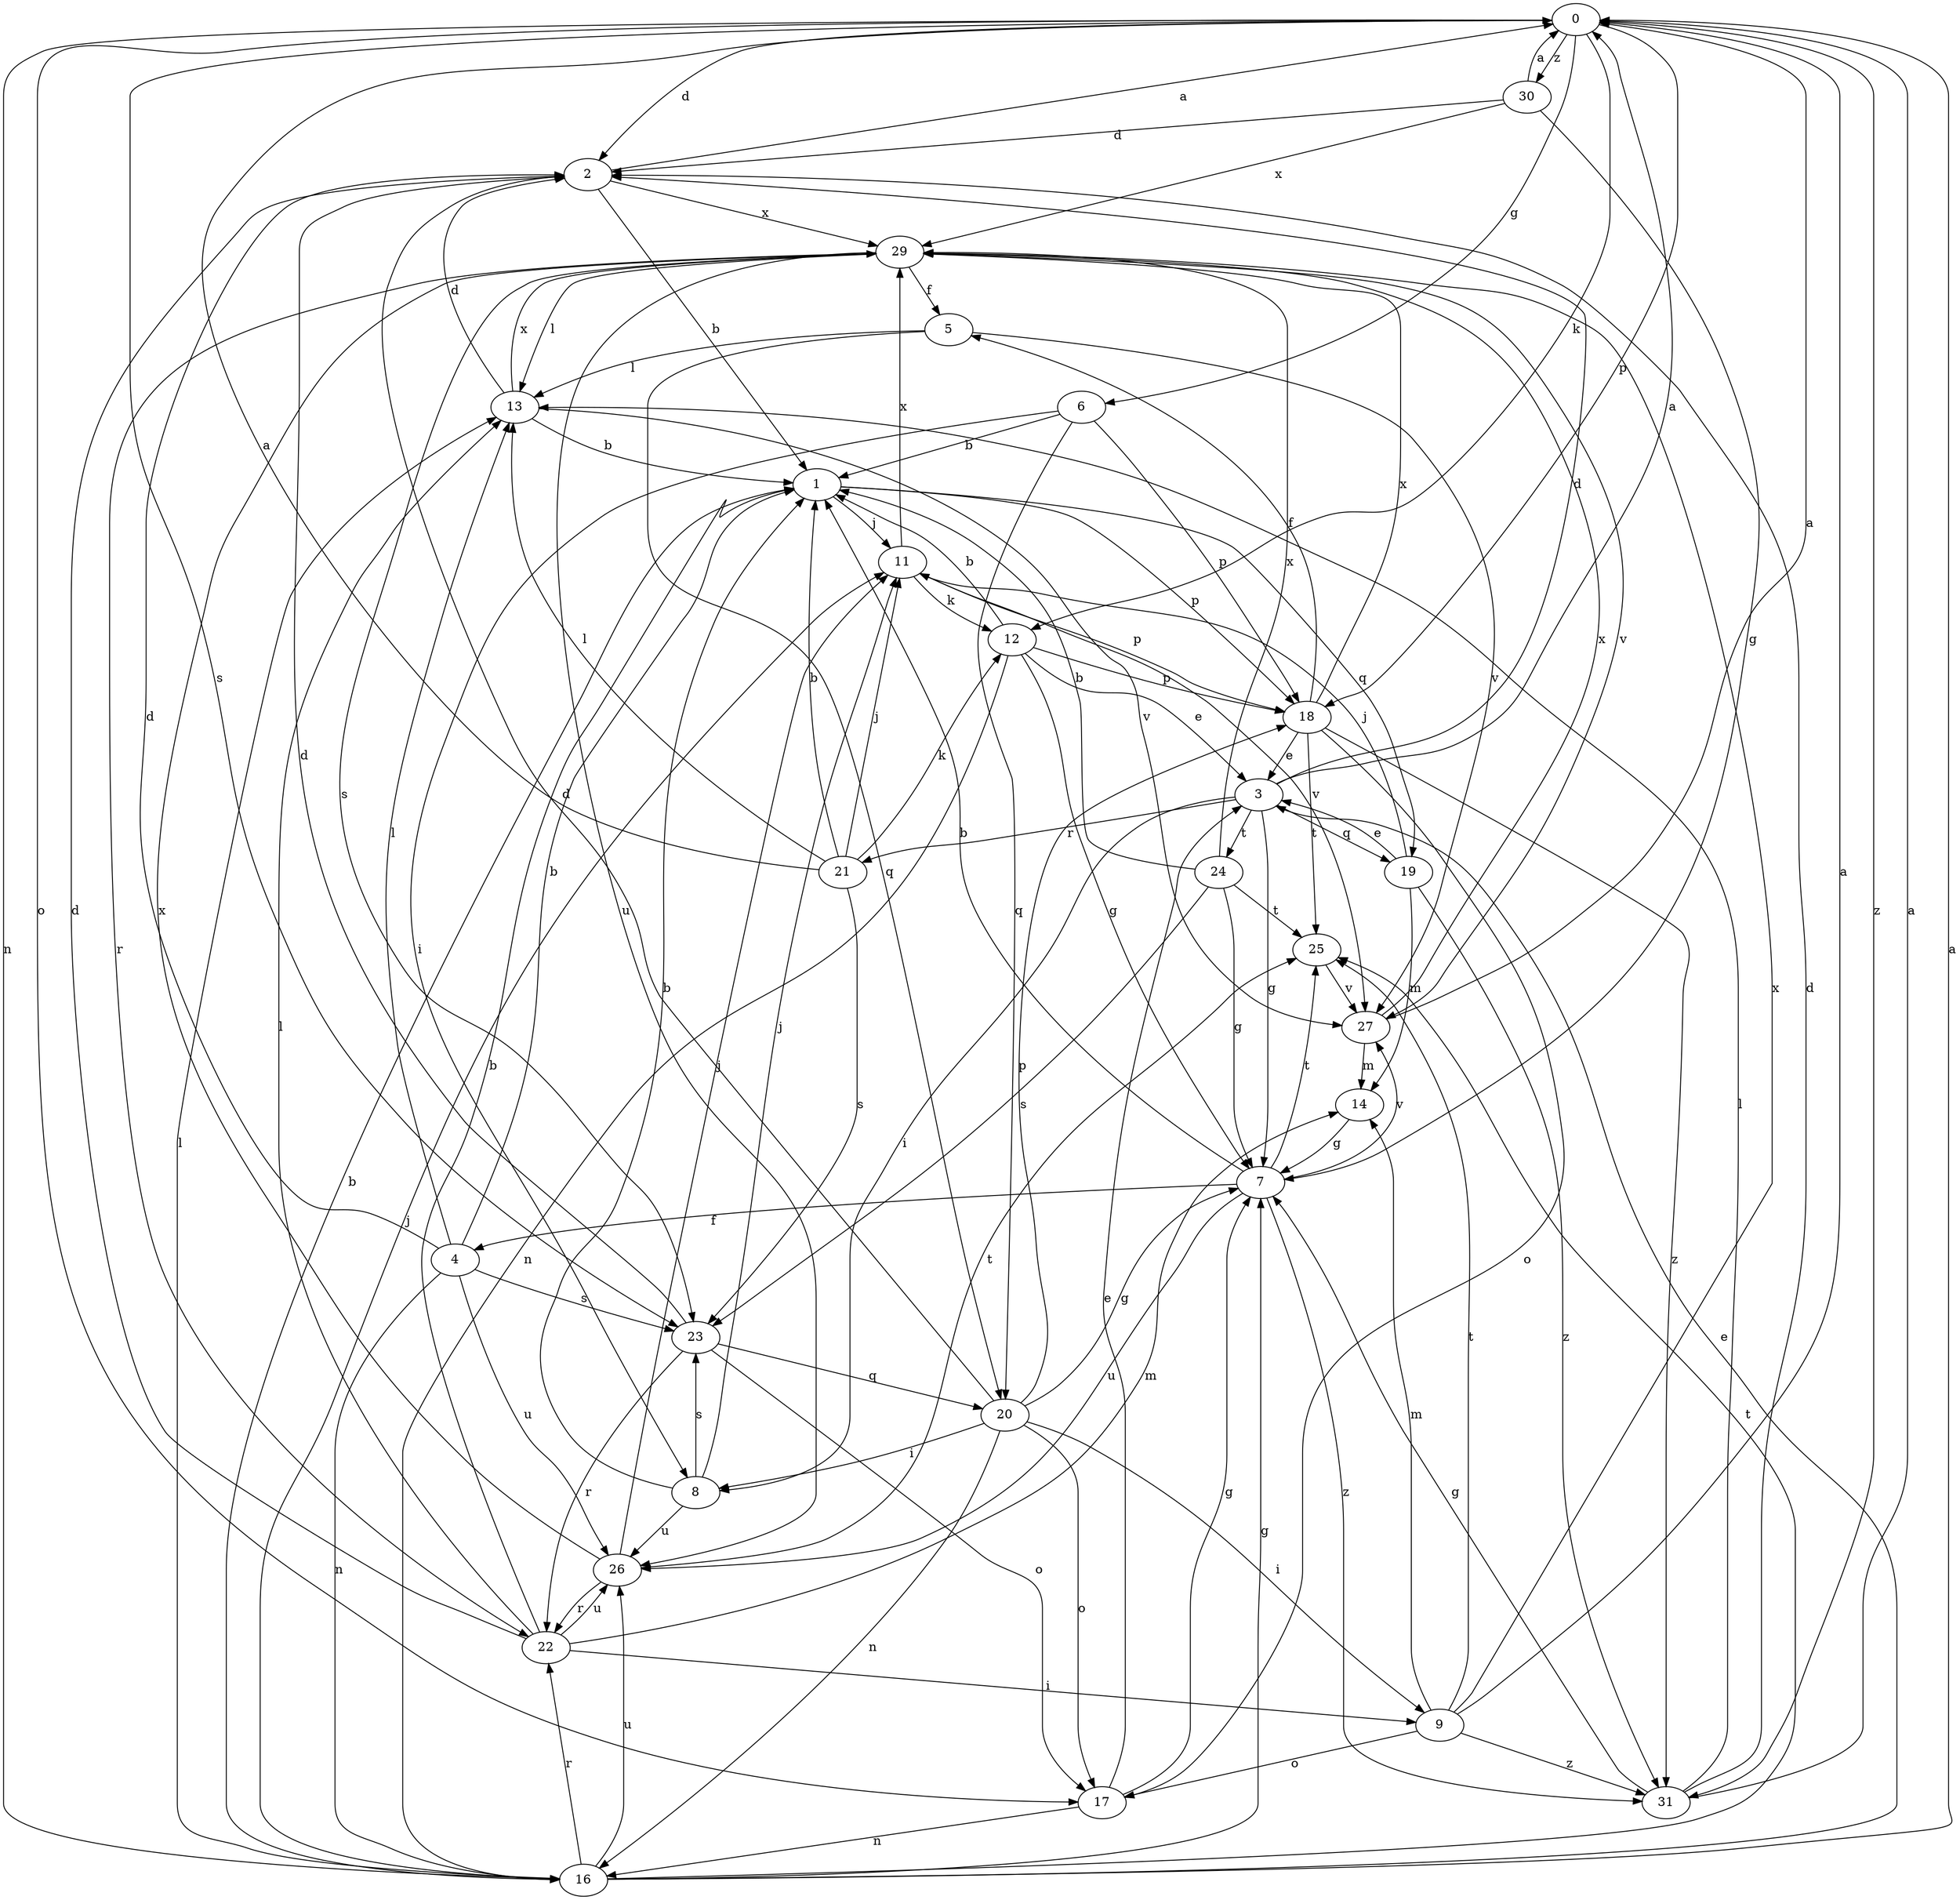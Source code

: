 strict digraph  {
0;
1;
2;
3;
4;
5;
6;
7;
8;
9;
11;
12;
13;
14;
16;
17;
18;
19;
20;
21;
22;
23;
24;
25;
26;
27;
29;
30;
31;
0 -> 2  [label=d];
0 -> 6  [label=g];
0 -> 12  [label=k];
0 -> 16  [label=n];
0 -> 17  [label=o];
0 -> 18  [label=p];
0 -> 23  [label=s];
0 -> 30  [label=z];
0 -> 31  [label=z];
1 -> 11  [label=j];
1 -> 18  [label=p];
1 -> 19  [label=q];
2 -> 0  [label=a];
2 -> 1  [label=b];
2 -> 29  [label=x];
3 -> 0  [label=a];
3 -> 2  [label=d];
3 -> 7  [label=g];
3 -> 8  [label=i];
3 -> 19  [label=q];
3 -> 21  [label=r];
3 -> 24  [label=t];
4 -> 1  [label=b];
4 -> 2  [label=d];
4 -> 13  [label=l];
4 -> 16  [label=n];
4 -> 23  [label=s];
4 -> 26  [label=u];
5 -> 13  [label=l];
5 -> 20  [label=q];
5 -> 27  [label=v];
6 -> 1  [label=b];
6 -> 8  [label=i];
6 -> 18  [label=p];
6 -> 20  [label=q];
7 -> 1  [label=b];
7 -> 4  [label=f];
7 -> 25  [label=t];
7 -> 26  [label=u];
7 -> 27  [label=v];
7 -> 31  [label=z];
8 -> 1  [label=b];
8 -> 11  [label=j];
8 -> 23  [label=s];
8 -> 26  [label=u];
9 -> 0  [label=a];
9 -> 14  [label=m];
9 -> 17  [label=o];
9 -> 25  [label=t];
9 -> 29  [label=x];
9 -> 31  [label=z];
11 -> 12  [label=k];
11 -> 18  [label=p];
11 -> 27  [label=v];
11 -> 29  [label=x];
12 -> 1  [label=b];
12 -> 3  [label=e];
12 -> 7  [label=g];
12 -> 16  [label=n];
12 -> 18  [label=p];
13 -> 1  [label=b];
13 -> 2  [label=d];
13 -> 27  [label=v];
13 -> 29  [label=x];
14 -> 7  [label=g];
16 -> 0  [label=a];
16 -> 1  [label=b];
16 -> 3  [label=e];
16 -> 7  [label=g];
16 -> 11  [label=j];
16 -> 13  [label=l];
16 -> 22  [label=r];
16 -> 25  [label=t];
16 -> 26  [label=u];
17 -> 3  [label=e];
17 -> 7  [label=g];
17 -> 16  [label=n];
18 -> 3  [label=e];
18 -> 5  [label=f];
18 -> 17  [label=o];
18 -> 25  [label=t];
18 -> 29  [label=x];
18 -> 31  [label=z];
19 -> 3  [label=e];
19 -> 11  [label=j];
19 -> 14  [label=m];
19 -> 31  [label=z];
20 -> 2  [label=d];
20 -> 7  [label=g];
20 -> 8  [label=i];
20 -> 9  [label=i];
20 -> 16  [label=n];
20 -> 17  [label=o];
20 -> 18  [label=p];
21 -> 0  [label=a];
21 -> 1  [label=b];
21 -> 11  [label=j];
21 -> 12  [label=k];
21 -> 13  [label=l];
21 -> 23  [label=s];
22 -> 1  [label=b];
22 -> 2  [label=d];
22 -> 9  [label=i];
22 -> 13  [label=l];
22 -> 14  [label=m];
22 -> 26  [label=u];
23 -> 2  [label=d];
23 -> 17  [label=o];
23 -> 20  [label=q];
23 -> 22  [label=r];
24 -> 1  [label=b];
24 -> 7  [label=g];
24 -> 23  [label=s];
24 -> 25  [label=t];
24 -> 29  [label=x];
25 -> 27  [label=v];
26 -> 11  [label=j];
26 -> 22  [label=r];
26 -> 25  [label=t];
26 -> 29  [label=x];
27 -> 0  [label=a];
27 -> 14  [label=m];
27 -> 29  [label=x];
29 -> 5  [label=f];
29 -> 13  [label=l];
29 -> 22  [label=r];
29 -> 23  [label=s];
29 -> 26  [label=u];
29 -> 27  [label=v];
30 -> 0  [label=a];
30 -> 2  [label=d];
30 -> 7  [label=g];
30 -> 29  [label=x];
31 -> 0  [label=a];
31 -> 2  [label=d];
31 -> 7  [label=g];
31 -> 13  [label=l];
}
